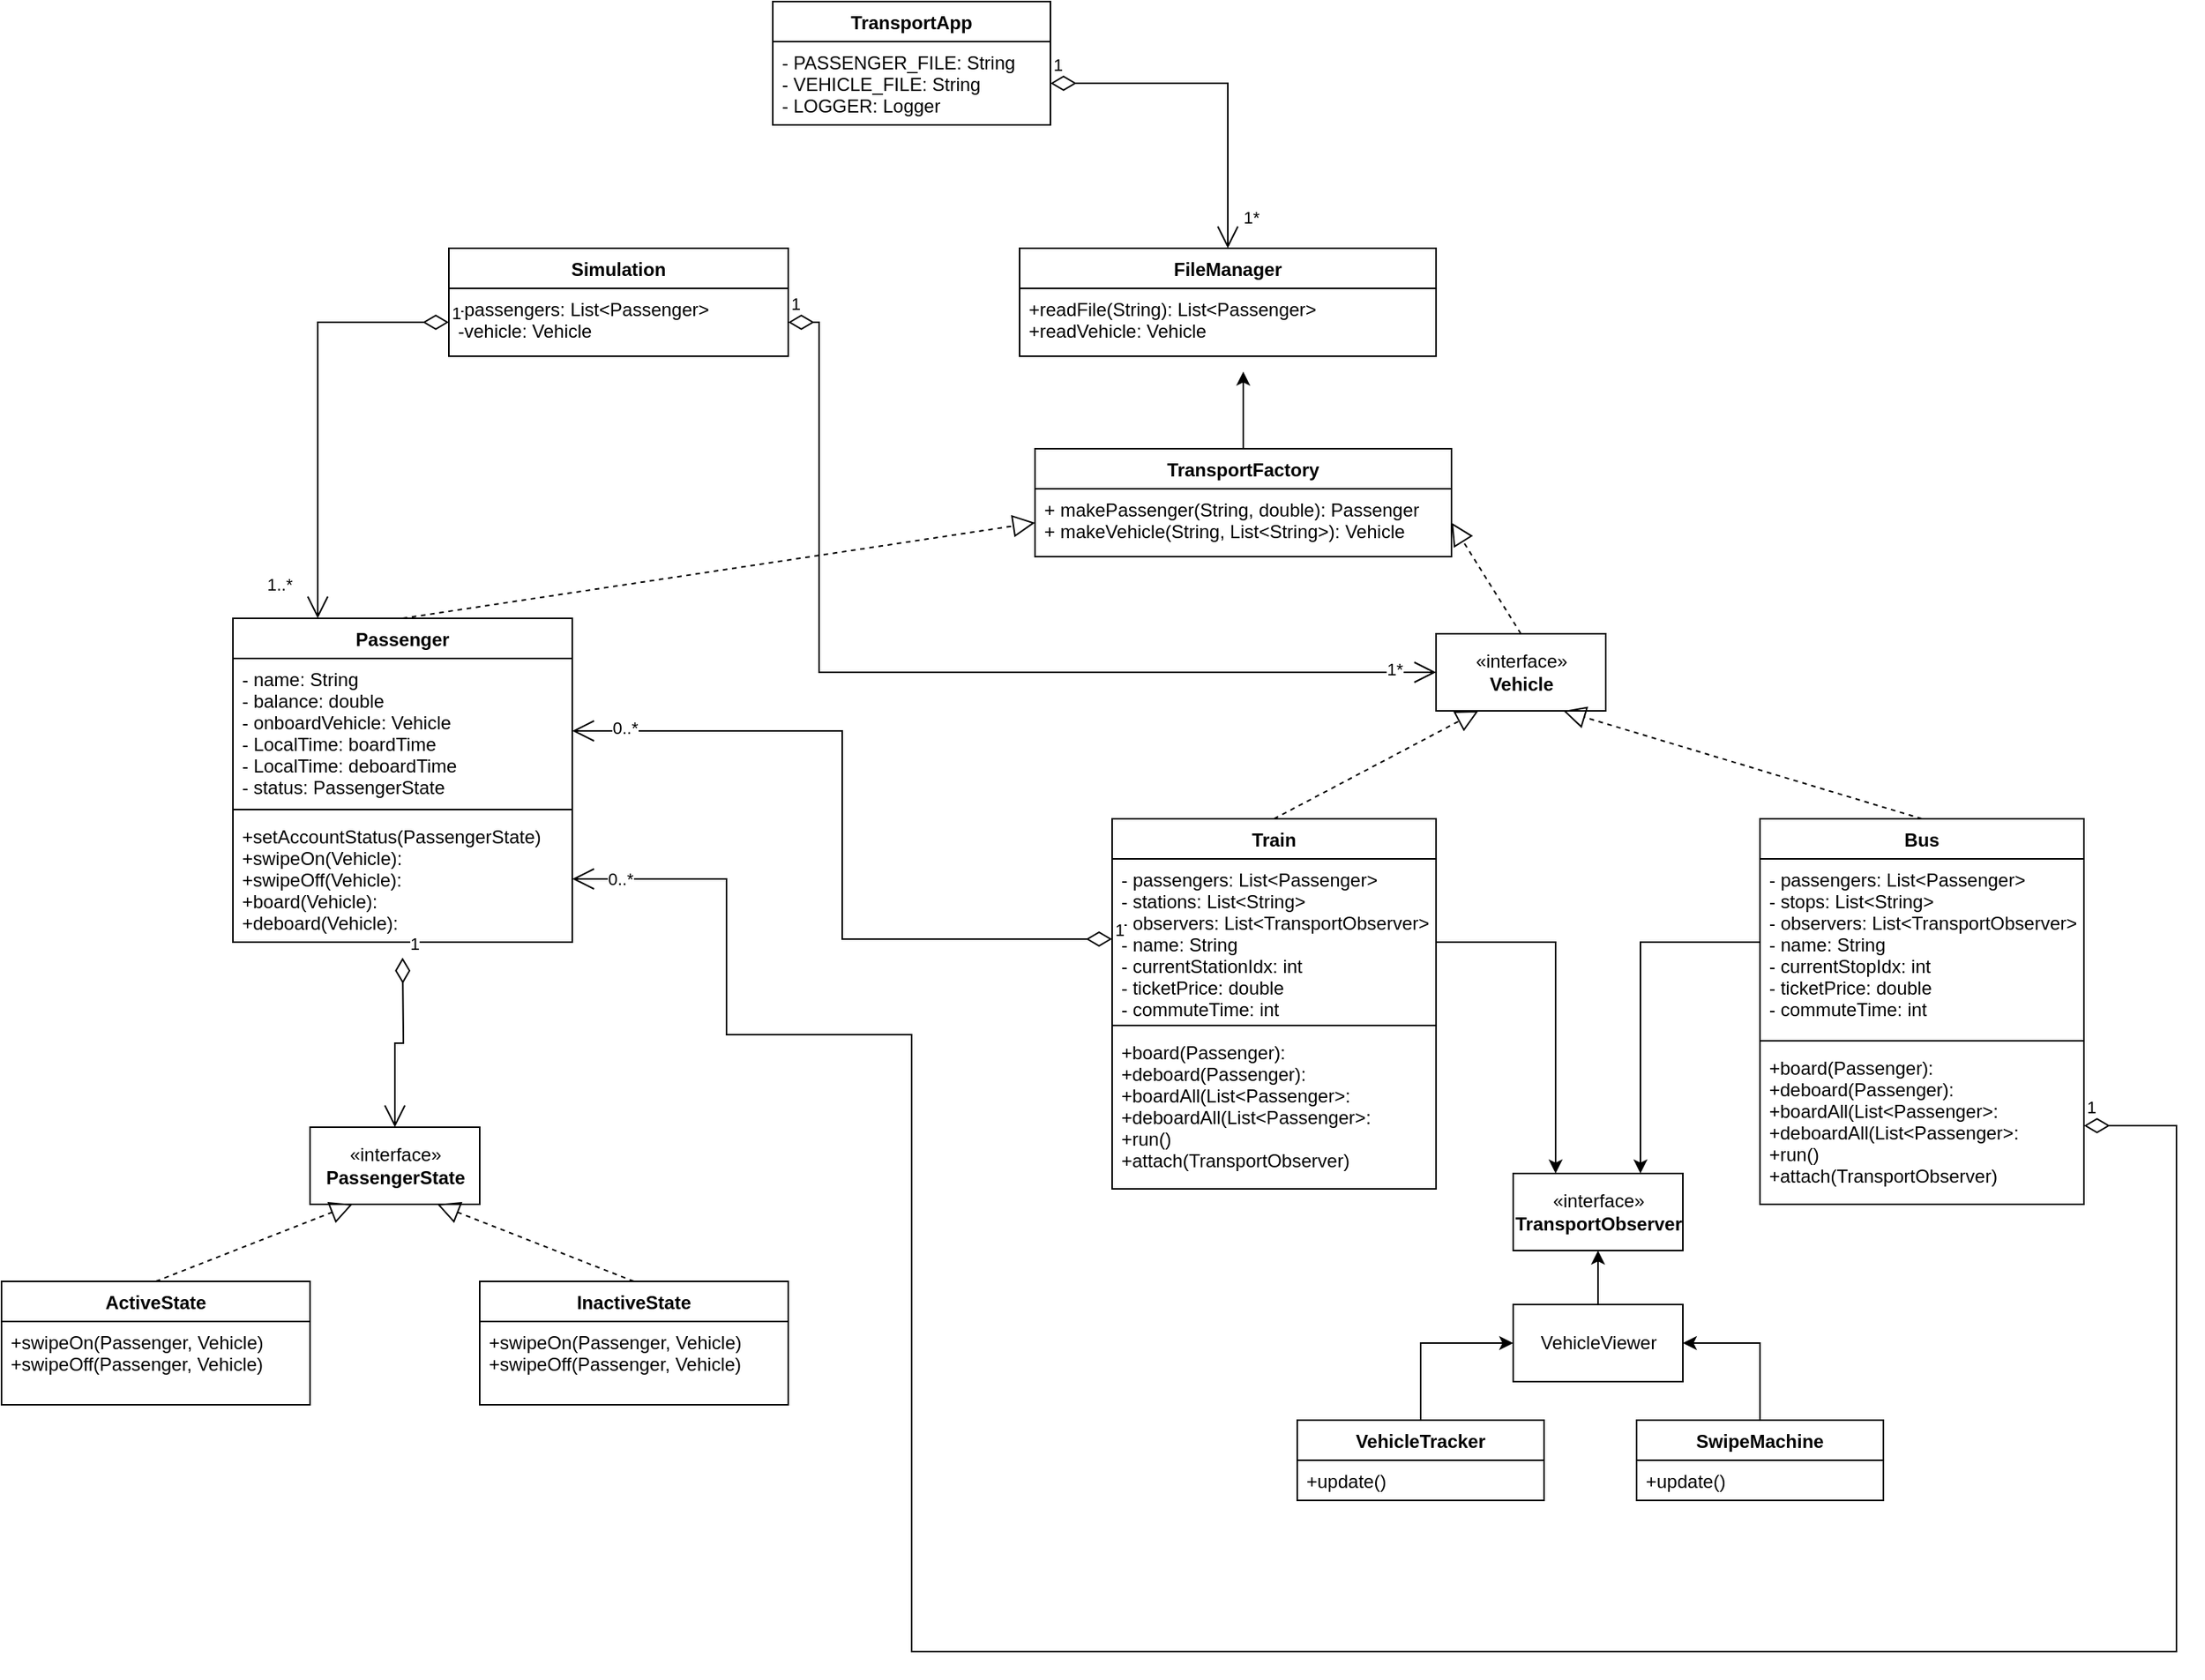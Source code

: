 <mxfile version="20.4.0" type="device"><diagram id="6VvkEdQ_0CPfMvL32Xzf" name="Page-1"><mxGraphModel dx="2912" dy="2197" grid="1" gridSize="10" guides="1" tooltips="1" connect="1" arrows="1" fold="1" page="1" pageScale="1" pageWidth="850" pageHeight="1100" math="0" shadow="0"><root><mxCell id="0"/><mxCell id="1" parent="0"/><mxCell id="Ko_bzIxiiKWb0_WWnNib-133" style="edgeStyle=orthogonalEdgeStyle;rounded=0;orthogonalLoop=1;jettySize=auto;html=1;" edge="1" parent="1" source="Ko_bzIxiiKWb0_WWnNib-5"><mxGeometry relative="1" as="geometry"><mxPoint x="545" y="70" as="targetPoint"/></mxGeometry></mxCell><mxCell id="Ko_bzIxiiKWb0_WWnNib-5" value="TransportFactory" style="swimlane;fontStyle=1;align=center;verticalAlign=top;childLayout=stackLayout;horizontal=1;startSize=26;horizontalStack=0;resizeParent=1;resizeParentMax=0;resizeLast=0;collapsible=1;marginBottom=0;" vertex="1" parent="1"><mxGeometry x="410" y="120" width="270" height="70" as="geometry"/></mxCell><mxCell id="Ko_bzIxiiKWb0_WWnNib-8" value="+ makePassenger(String, double): Passenger&#10;+ makeVehicle(String, List&lt;String&gt;): Vehicle" style="text;strokeColor=none;fillColor=none;align=left;verticalAlign=top;spacingLeft=4;spacingRight=4;overflow=hidden;rotatable=0;points=[[0,0.5],[1,0.5]];portConstraint=eastwest;" vertex="1" parent="Ko_bzIxiiKWb0_WWnNib-5"><mxGeometry y="26" width="270" height="44" as="geometry"/></mxCell><mxCell id="Ko_bzIxiiKWb0_WWnNib-9" value="Passenger" style="swimlane;fontStyle=1;align=center;verticalAlign=top;childLayout=stackLayout;horizontal=1;startSize=26;horizontalStack=0;resizeParent=1;resizeParentMax=0;resizeLast=0;collapsible=1;marginBottom=0;" vertex="1" parent="1"><mxGeometry x="-110" y="230" width="220" height="210" as="geometry"/></mxCell><mxCell id="Ko_bzIxiiKWb0_WWnNib-10" value="- name: String&#10;- balance: double&#10;- onboardVehicle: Vehicle&#10;- LocalTime: boardTime&#10;- LocalTime: deboardTime&#10;- status: PassengerState" style="text;strokeColor=none;fillColor=none;align=left;verticalAlign=top;spacingLeft=4;spacingRight=4;overflow=hidden;rotatable=0;points=[[0,0.5],[1,0.5]];portConstraint=eastwest;" vertex="1" parent="Ko_bzIxiiKWb0_WWnNib-9"><mxGeometry y="26" width="220" height="94" as="geometry"/></mxCell><mxCell id="Ko_bzIxiiKWb0_WWnNib-11" value="" style="line;strokeWidth=1;fillColor=none;align=left;verticalAlign=middle;spacingTop=-1;spacingLeft=3;spacingRight=3;rotatable=0;labelPosition=right;points=[];portConstraint=eastwest;strokeColor=inherit;" vertex="1" parent="Ko_bzIxiiKWb0_WWnNib-9"><mxGeometry y="120" width="220" height="8" as="geometry"/></mxCell><mxCell id="Ko_bzIxiiKWb0_WWnNib-12" value="+setAccountStatus(PassengerState)&#10;+swipeOn(Vehicle):&#10;+swipeOff(Vehicle): &#10;+board(Vehicle): &#10;+deboard(Vehicle): " style="text;strokeColor=none;fillColor=none;align=left;verticalAlign=top;spacingLeft=4;spacingRight=4;overflow=hidden;rotatable=0;points=[[0,0.5],[1,0.5]];portConstraint=eastwest;" vertex="1" parent="Ko_bzIxiiKWb0_WWnNib-9"><mxGeometry y="128" width="220" height="82" as="geometry"/></mxCell><mxCell id="Ko_bzIxiiKWb0_WWnNib-36" value="1" style="endArrow=open;html=1;endSize=12;startArrow=diamondThin;startSize=14;startFill=0;edgeStyle=orthogonalEdgeStyle;align=left;verticalAlign=bottom;rounded=0;entryX=0.5;entryY=0;entryDx=0;entryDy=0;" edge="1" parent="Ko_bzIxiiKWb0_WWnNib-9" target="Ko_bzIxiiKWb0_WWnNib-29"><mxGeometry x="-1" y="3" relative="1" as="geometry"><mxPoint x="110" y="220" as="sourcePoint"/><mxPoint x="620" y="290" as="targetPoint"/></mxGeometry></mxCell><mxCell id="Ko_bzIxiiKWb0_WWnNib-17" value="«interface»&lt;br&gt;&lt;b&gt;Vehicle&lt;/b&gt;" style="html=1;" vertex="1" parent="1"><mxGeometry x="670" y="240" width="110" height="50" as="geometry"/></mxCell><mxCell id="Ko_bzIxiiKWb0_WWnNib-18" value="Train" style="swimlane;fontStyle=1;align=center;verticalAlign=top;childLayout=stackLayout;horizontal=1;startSize=26;horizontalStack=0;resizeParent=1;resizeParentMax=0;resizeLast=0;collapsible=1;marginBottom=0;" vertex="1" parent="1"><mxGeometry x="460" y="360" width="210" height="240" as="geometry"/></mxCell><mxCell id="Ko_bzIxiiKWb0_WWnNib-19" value="- passengers: List&lt;Passenger&gt;&#10;- stations: List&lt;String&gt;&#10;- observers: List&lt;TransportObserver&gt;&#10;- name: String&#10;- currentStationIdx: int&#10;- ticketPrice: double&#10;- commuteTime: int" style="text;strokeColor=none;fillColor=none;align=left;verticalAlign=top;spacingLeft=4;spacingRight=4;overflow=hidden;rotatable=0;points=[[0,0.5],[1,0.5]];portConstraint=eastwest;" vertex="1" parent="Ko_bzIxiiKWb0_WWnNib-18"><mxGeometry y="26" width="210" height="104" as="geometry"/></mxCell><mxCell id="Ko_bzIxiiKWb0_WWnNib-20" value="" style="line;strokeWidth=1;fillColor=none;align=left;verticalAlign=middle;spacingTop=-1;spacingLeft=3;spacingRight=3;rotatable=0;labelPosition=right;points=[];portConstraint=eastwest;strokeColor=inherit;" vertex="1" parent="Ko_bzIxiiKWb0_WWnNib-18"><mxGeometry y="130" width="210" height="8" as="geometry"/></mxCell><mxCell id="Ko_bzIxiiKWb0_WWnNib-21" value="+board(Passenger):&#10;+deboard(Passenger):&#10;+boardAll(List&lt;Passenger&gt;:&#10;+deboardAll(List&lt;Passenger&gt;:&#10;+run()&#10;+attach(TransportObserver)" style="text;strokeColor=none;fillColor=none;align=left;verticalAlign=top;spacingLeft=4;spacingRight=4;overflow=hidden;rotatable=0;points=[[0,0.5],[1,0.5]];portConstraint=eastwest;" vertex="1" parent="Ko_bzIxiiKWb0_WWnNib-18"><mxGeometry y="138" width="210" height="102" as="geometry"/></mxCell><mxCell id="Ko_bzIxiiKWb0_WWnNib-22" value="Bus" style="swimlane;fontStyle=1;align=center;verticalAlign=top;childLayout=stackLayout;horizontal=1;startSize=26;horizontalStack=0;resizeParent=1;resizeParentMax=0;resizeLast=0;collapsible=1;marginBottom=0;" vertex="1" parent="1"><mxGeometry x="880" y="360" width="210" height="250" as="geometry"/></mxCell><mxCell id="Ko_bzIxiiKWb0_WWnNib-23" value="- passengers: List&lt;Passenger&gt;&#10;- stops: List&lt;String&gt;&#10;- observers: List&lt;TransportObserver&gt;&#10;- name: String&#10;- currentStopIdx: int&#10;- ticketPrice: double&#10;- commuteTime: int" style="text;strokeColor=none;fillColor=none;align=left;verticalAlign=top;spacingLeft=4;spacingRight=4;overflow=hidden;rotatable=0;points=[[0,0.5],[1,0.5]];portConstraint=eastwest;" vertex="1" parent="Ko_bzIxiiKWb0_WWnNib-22"><mxGeometry y="26" width="210" height="114" as="geometry"/></mxCell><mxCell id="Ko_bzIxiiKWb0_WWnNib-24" value="" style="line;strokeWidth=1;fillColor=none;align=left;verticalAlign=middle;spacingTop=-1;spacingLeft=3;spacingRight=3;rotatable=0;labelPosition=right;points=[];portConstraint=eastwest;strokeColor=inherit;" vertex="1" parent="Ko_bzIxiiKWb0_WWnNib-22"><mxGeometry y="140" width="210" height="8" as="geometry"/></mxCell><mxCell id="Ko_bzIxiiKWb0_WWnNib-25" value="+board(Passenger):&#10;+deboard(Passenger):&#10;+boardAll(List&lt;Passenger&gt;:&#10;+deboardAll(List&lt;Passenger&gt;:&#10;+run()&#10;+attach(TransportObserver)" style="text;strokeColor=none;fillColor=none;align=left;verticalAlign=top;spacingLeft=4;spacingRight=4;overflow=hidden;rotatable=0;points=[[0,0.5],[1,0.5]];portConstraint=eastwest;" vertex="1" parent="Ko_bzIxiiKWb0_WWnNib-22"><mxGeometry y="148" width="210" height="102" as="geometry"/></mxCell><mxCell id="Ko_bzIxiiKWb0_WWnNib-29" value="«interface»&lt;br&gt;&lt;b&gt;PassengerState&lt;/b&gt;" style="html=1;" vertex="1" parent="1"><mxGeometry x="-60" y="560" width="110" height="50" as="geometry"/></mxCell><mxCell id="Ko_bzIxiiKWb0_WWnNib-38" value="ActiveState" style="swimlane;fontStyle=1;align=center;verticalAlign=top;childLayout=stackLayout;horizontal=1;startSize=26;horizontalStack=0;resizeParent=1;resizeParentMax=0;resizeLast=0;collapsible=1;marginBottom=0;" vertex="1" parent="1"><mxGeometry x="-260" y="660" width="200" height="80" as="geometry"/></mxCell><mxCell id="Ko_bzIxiiKWb0_WWnNib-41" value="+swipeOn(Passenger, Vehicle)&#10;+swipeOff(Passenger, Vehicle)" style="text;strokeColor=none;fillColor=none;align=left;verticalAlign=top;spacingLeft=4;spacingRight=4;overflow=hidden;rotatable=0;points=[[0,0.5],[1,0.5]];portConstraint=eastwest;" vertex="1" parent="Ko_bzIxiiKWb0_WWnNib-38"><mxGeometry y="26" width="200" height="54" as="geometry"/></mxCell><mxCell id="Ko_bzIxiiKWb0_WWnNib-43" value="InactiveState" style="swimlane;fontStyle=1;align=center;verticalAlign=top;childLayout=stackLayout;horizontal=1;startSize=26;horizontalStack=0;resizeParent=1;resizeParentMax=0;resizeLast=0;collapsible=1;marginBottom=0;" vertex="1" parent="1"><mxGeometry x="50" y="660" width="200" height="80" as="geometry"/></mxCell><mxCell id="Ko_bzIxiiKWb0_WWnNib-44" value="+swipeOn(Passenger, Vehicle)&#10;+swipeOff(Passenger, Vehicle)" style="text;strokeColor=none;fillColor=none;align=left;verticalAlign=top;spacingLeft=4;spacingRight=4;overflow=hidden;rotatable=0;points=[[0,0.5],[1,0.5]];portConstraint=eastwest;" vertex="1" parent="Ko_bzIxiiKWb0_WWnNib-43"><mxGeometry y="26" width="200" height="54" as="geometry"/></mxCell><mxCell id="Ko_bzIxiiKWb0_WWnNib-50" value="" style="endArrow=block;dashed=1;endFill=0;endSize=12;html=1;rounded=0;exitX=0.5;exitY=0;exitDx=0;exitDy=0;entryX=0.25;entryY=1;entryDx=0;entryDy=0;" edge="1" parent="1" source="Ko_bzIxiiKWb0_WWnNib-38" target="Ko_bzIxiiKWb0_WWnNib-29"><mxGeometry width="160" relative="1" as="geometry"><mxPoint x="155" y="590" as="sourcePoint"/><mxPoint x="315" y="590" as="targetPoint"/></mxGeometry></mxCell><mxCell id="Ko_bzIxiiKWb0_WWnNib-51" value="" style="endArrow=block;dashed=1;endFill=0;endSize=12;html=1;rounded=0;exitX=0.5;exitY=0;exitDx=0;exitDy=0;entryX=0.75;entryY=1;entryDx=0;entryDy=0;" edge="1" parent="1" source="Ko_bzIxiiKWb0_WWnNib-43" target="Ko_bzIxiiKWb0_WWnNib-29"><mxGeometry width="160" relative="1" as="geometry"><mxPoint x="150" y="690" as="sourcePoint"/><mxPoint x="-22.5" y="630" as="targetPoint"/></mxGeometry></mxCell><mxCell id="Ko_bzIxiiKWb0_WWnNib-52" value="" style="endArrow=block;dashed=1;endFill=0;endSize=12;html=1;rounded=0;exitX=0.5;exitY=0;exitDx=0;exitDy=0;entryX=0.25;entryY=1;entryDx=0;entryDy=0;" edge="1" parent="1" source="Ko_bzIxiiKWb0_WWnNib-18" target="Ko_bzIxiiKWb0_WWnNib-17"><mxGeometry width="160" relative="1" as="geometry"><mxPoint x="628.75" y="330" as="sourcePoint"/><mxPoint x="501.25" y="260" as="targetPoint"/></mxGeometry></mxCell><mxCell id="Ko_bzIxiiKWb0_WWnNib-53" value="" style="endArrow=block;dashed=1;endFill=0;endSize=12;html=1;rounded=0;exitX=0.5;exitY=0;exitDx=0;exitDy=0;entryX=0.75;entryY=1;entryDx=0;entryDy=0;" edge="1" parent="1" source="Ko_bzIxiiKWb0_WWnNib-22" target="Ko_bzIxiiKWb0_WWnNib-17"><mxGeometry width="160" relative="1" as="geometry"><mxPoint x="957.5" y="350" as="sourcePoint"/><mxPoint x="830" y="280" as="targetPoint"/></mxGeometry></mxCell><mxCell id="Ko_bzIxiiKWb0_WWnNib-57" value="«interface»&lt;br&gt;&lt;b&gt;TransportObserver&lt;/b&gt;" style="html=1;" vertex="1" parent="1"><mxGeometry x="720" y="590" width="110" height="50" as="geometry"/></mxCell><mxCell id="Ko_bzIxiiKWb0_WWnNib-60" value="" style="endArrow=block;dashed=1;endFill=0;endSize=12;html=1;rounded=0;exitX=0.5;exitY=0;exitDx=0;exitDy=0;entryX=1;entryY=0.5;entryDx=0;entryDy=0;" edge="1" parent="1" source="Ko_bzIxiiKWb0_WWnNib-17" target="Ko_bzIxiiKWb0_WWnNib-8"><mxGeometry width="160" relative="1" as="geometry"><mxPoint x="661.25" y="210" as="sourcePoint"/><mxPoint x="788.75" y="140" as="targetPoint"/></mxGeometry></mxCell><mxCell id="Ko_bzIxiiKWb0_WWnNib-79" style="edgeStyle=orthogonalEdgeStyle;rounded=0;orthogonalLoop=1;jettySize=auto;html=1;exitX=0;exitY=0.5;exitDx=0;exitDy=0;entryX=0.75;entryY=0;entryDx=0;entryDy=0;" edge="1" parent="1" source="Ko_bzIxiiKWb0_WWnNib-23" target="Ko_bzIxiiKWb0_WWnNib-57"><mxGeometry relative="1" as="geometry"><Array as="points"><mxPoint x="880" y="440"/><mxPoint x="803" y="440"/></Array></mxGeometry></mxCell><mxCell id="Ko_bzIxiiKWb0_WWnNib-80" style="edgeStyle=orthogonalEdgeStyle;rounded=0;orthogonalLoop=1;jettySize=auto;html=1;exitX=1;exitY=0.5;exitDx=0;exitDy=0;entryX=0.25;entryY=0;entryDx=0;entryDy=0;" edge="1" parent="1" source="Ko_bzIxiiKWb0_WWnNib-19" target="Ko_bzIxiiKWb0_WWnNib-57"><mxGeometry relative="1" as="geometry"><Array as="points"><mxPoint x="670" y="440"/><mxPoint x="748" y="440"/></Array></mxGeometry></mxCell><mxCell id="Ko_bzIxiiKWb0_WWnNib-92" style="edgeStyle=orthogonalEdgeStyle;rounded=0;orthogonalLoop=1;jettySize=auto;html=1;exitX=0.5;exitY=0;exitDx=0;exitDy=0;entryX=0.5;entryY=1;entryDx=0;entryDy=0;" edge="1" parent="1" source="Ko_bzIxiiKWb0_WWnNib-85" target="Ko_bzIxiiKWb0_WWnNib-57"><mxGeometry relative="1" as="geometry"/></mxCell><mxCell id="Ko_bzIxiiKWb0_WWnNib-85" value="VehicleViewer" style="html=1;" vertex="1" parent="1"><mxGeometry x="720" y="675" width="110" height="50" as="geometry"/></mxCell><mxCell id="Ko_bzIxiiKWb0_WWnNib-95" style="edgeStyle=orthogonalEdgeStyle;rounded=0;orthogonalLoop=1;jettySize=auto;html=1;exitX=0.5;exitY=0;exitDx=0;exitDy=0;entryX=1;entryY=0.5;entryDx=0;entryDy=0;" edge="1" parent="1" source="Ko_bzIxiiKWb0_WWnNib-86" target="Ko_bzIxiiKWb0_WWnNib-85"><mxGeometry relative="1" as="geometry"/></mxCell><mxCell id="Ko_bzIxiiKWb0_WWnNib-86" value="SwipeMachine" style="swimlane;fontStyle=1;align=center;verticalAlign=top;childLayout=stackLayout;horizontal=1;startSize=26;horizontalStack=0;resizeParent=1;resizeParentMax=0;resizeLast=0;collapsible=1;marginBottom=0;" vertex="1" parent="1"><mxGeometry x="800" y="750" width="160" height="52" as="geometry"/></mxCell><mxCell id="Ko_bzIxiiKWb0_WWnNib-89" value="+update()" style="text;strokeColor=none;fillColor=none;align=left;verticalAlign=top;spacingLeft=4;spacingRight=4;overflow=hidden;rotatable=0;points=[[0,0.5],[1,0.5]];portConstraint=eastwest;" vertex="1" parent="Ko_bzIxiiKWb0_WWnNib-86"><mxGeometry y="26" width="160" height="26" as="geometry"/></mxCell><mxCell id="Ko_bzIxiiKWb0_WWnNib-94" style="edgeStyle=orthogonalEdgeStyle;rounded=0;orthogonalLoop=1;jettySize=auto;html=1;exitX=0.5;exitY=0;exitDx=0;exitDy=0;entryX=0;entryY=0.5;entryDx=0;entryDy=0;" edge="1" parent="1" source="Ko_bzIxiiKWb0_WWnNib-90" target="Ko_bzIxiiKWb0_WWnNib-85"><mxGeometry relative="1" as="geometry"/></mxCell><mxCell id="Ko_bzIxiiKWb0_WWnNib-90" value="VehicleTracker" style="swimlane;fontStyle=1;align=center;verticalAlign=top;childLayout=stackLayout;horizontal=1;startSize=26;horizontalStack=0;resizeParent=1;resizeParentMax=0;resizeLast=0;collapsible=1;marginBottom=0;" vertex="1" parent="1"><mxGeometry x="580" y="750" width="160" height="52" as="geometry"/></mxCell><mxCell id="Ko_bzIxiiKWb0_WWnNib-91" value="+update()" style="text;strokeColor=none;fillColor=none;align=left;verticalAlign=top;spacingLeft=4;spacingRight=4;overflow=hidden;rotatable=0;points=[[0,0.5],[1,0.5]];portConstraint=eastwest;" vertex="1" parent="Ko_bzIxiiKWb0_WWnNib-90"><mxGeometry y="26" width="160" height="26" as="geometry"/></mxCell><mxCell id="Ko_bzIxiiKWb0_WWnNib-97" value="FileManager" style="swimlane;fontStyle=1;align=center;verticalAlign=top;childLayout=stackLayout;horizontal=1;startSize=26;horizontalStack=0;resizeParent=1;resizeParentMax=0;resizeLast=0;collapsible=1;marginBottom=0;" vertex="1" parent="1"><mxGeometry x="400" y="-10" width="270" height="70" as="geometry"/></mxCell><mxCell id="Ko_bzIxiiKWb0_WWnNib-98" value="+readFile(String): List&lt;Passenger&gt;&#10;+readVehicle: Vehicle" style="text;strokeColor=none;fillColor=none;align=left;verticalAlign=top;spacingLeft=4;spacingRight=4;overflow=hidden;rotatable=0;points=[[0,0.5],[1,0.5]];portConstraint=eastwest;" vertex="1" parent="Ko_bzIxiiKWb0_WWnNib-97"><mxGeometry y="26" width="270" height="44" as="geometry"/></mxCell><mxCell id="Ko_bzIxiiKWb0_WWnNib-103" value="" style="endArrow=block;dashed=1;endFill=0;endSize=12;html=1;rounded=0;exitX=0.5;exitY=0;exitDx=0;exitDy=0;entryX=0;entryY=0.5;entryDx=0;entryDy=0;" edge="1" parent="1" source="Ko_bzIxiiKWb0_WWnNib-9" target="Ko_bzIxiiKWb0_WWnNib-8"><mxGeometry width="160" relative="1" as="geometry"><mxPoint x="-30" y="260" as="sourcePoint"/><mxPoint x="130" y="260" as="targetPoint"/></mxGeometry></mxCell><mxCell id="Ko_bzIxiiKWb0_WWnNib-105" value="1" style="endArrow=open;html=1;endSize=12;startArrow=diamondThin;startSize=14;startFill=0;edgeStyle=orthogonalEdgeStyle;align=left;verticalAlign=bottom;rounded=0;exitX=0;exitY=0.5;exitDx=0;exitDy=0;entryX=1;entryY=0.5;entryDx=0;entryDy=0;" edge="1" parent="1" source="Ko_bzIxiiKWb0_WWnNib-19" target="Ko_bzIxiiKWb0_WWnNib-10"><mxGeometry x="-1" y="3" relative="1" as="geometry"><mxPoint x="170" y="560" as="sourcePoint"/><mxPoint x="330" y="560" as="targetPoint"/></mxGeometry></mxCell><mxCell id="Ko_bzIxiiKWb0_WWnNib-109" value="0..*" style="edgeLabel;html=1;align=center;verticalAlign=middle;resizable=0;points=[];" vertex="1" connectable="0" parent="Ko_bzIxiiKWb0_WWnNib-105"><mxGeometry x="0.86" y="-2" relative="1" as="geometry"><mxPoint as="offset"/></mxGeometry></mxCell><mxCell id="Ko_bzIxiiKWb0_WWnNib-106" value="1" style="endArrow=open;html=1;endSize=12;startArrow=diamondThin;startSize=14;startFill=0;edgeStyle=orthogonalEdgeStyle;align=left;verticalAlign=bottom;rounded=0;exitX=1;exitY=0.5;exitDx=0;exitDy=0;entryX=1;entryY=0.5;entryDx=0;entryDy=0;" edge="1" parent="1" source="Ko_bzIxiiKWb0_WWnNib-25" target="Ko_bzIxiiKWb0_WWnNib-12"><mxGeometry x="-1" y="3" relative="1" as="geometry"><mxPoint x="1160" y="420" as="sourcePoint"/><mxPoint x="1320" y="420" as="targetPoint"/><Array as="points"><mxPoint x="1150" y="559"/><mxPoint x="1150" y="900"/><mxPoint x="330" y="900"/><mxPoint x="330" y="500"/><mxPoint x="210" y="500"/><mxPoint x="210" y="399"/></Array></mxGeometry></mxCell><mxCell id="Ko_bzIxiiKWb0_WWnNib-108" value="0..*" style="edgeLabel;html=1;align=center;verticalAlign=middle;resizable=0;points=[];" vertex="1" connectable="0" parent="Ko_bzIxiiKWb0_WWnNib-106"><mxGeometry x="0.968" relative="1" as="geometry"><mxPoint as="offset"/></mxGeometry></mxCell><mxCell id="Ko_bzIxiiKWb0_WWnNib-114" value="Simulation" style="swimlane;fontStyle=1;align=center;verticalAlign=top;childLayout=stackLayout;horizontal=1;startSize=26;horizontalStack=0;resizeParent=1;resizeParentMax=0;resizeLast=0;collapsible=1;marginBottom=0;" vertex="1" parent="1"><mxGeometry x="30" y="-10" width="220" height="70" as="geometry"/></mxCell><mxCell id="Ko_bzIxiiKWb0_WWnNib-115" value="-passengers: List&lt;Passenger&gt;&#10;-vehicle: Vehicle" style="text;strokeColor=none;fillColor=none;align=left;verticalAlign=top;spacingLeft=4;spacingRight=4;overflow=hidden;rotatable=0;points=[[0,0.5],[1,0.5]];portConstraint=eastwest;" vertex="1" parent="Ko_bzIxiiKWb0_WWnNib-114"><mxGeometry y="26" width="220" height="44" as="geometry"/></mxCell><mxCell id="Ko_bzIxiiKWb0_WWnNib-121" value="TransportApp" style="swimlane;fontStyle=1;childLayout=stackLayout;horizontal=1;startSize=26;fillColor=none;horizontalStack=0;resizeParent=1;resizeParentMax=0;resizeLast=0;collapsible=1;marginBottom=0;" vertex="1" parent="1"><mxGeometry x="240" y="-170" width="180" height="80" as="geometry"/></mxCell><mxCell id="Ko_bzIxiiKWb0_WWnNib-123" value="- PASSENGER_FILE: String&#10;- VEHICLE_FILE: String&#10;- LOGGER: Logger" style="text;strokeColor=none;fillColor=none;align=left;verticalAlign=top;spacingLeft=4;spacingRight=4;overflow=hidden;rotatable=0;points=[[0,0.5],[1,0.5]];portConstraint=eastwest;" vertex="1" parent="Ko_bzIxiiKWb0_WWnNib-121"><mxGeometry y="26" width="180" height="54" as="geometry"/></mxCell><mxCell id="Ko_bzIxiiKWb0_WWnNib-131" value="1" style="endArrow=open;html=1;endSize=12;startArrow=diamondThin;startSize=14;startFill=0;edgeStyle=orthogonalEdgeStyle;align=left;verticalAlign=bottom;rounded=0;exitX=1;exitY=0.5;exitDx=0;exitDy=0;entryX=0.5;entryY=0;entryDx=0;entryDy=0;" edge="1" parent="1" source="Ko_bzIxiiKWb0_WWnNib-123" target="Ko_bzIxiiKWb0_WWnNib-97"><mxGeometry x="-1" y="3" relative="1" as="geometry"><mxPoint x="420" y="-50" as="sourcePoint"/><mxPoint x="580" y="-50" as="targetPoint"/></mxGeometry></mxCell><mxCell id="Ko_bzIxiiKWb0_WWnNib-132" value="1*" style="edgeLabel;html=1;align=center;verticalAlign=middle;resizable=0;points=[];" vertex="1" connectable="0" parent="Ko_bzIxiiKWb0_WWnNib-131"><mxGeometry x="0.865" y="-1" relative="1" as="geometry"><mxPoint x="16" y="-5" as="offset"/></mxGeometry></mxCell><mxCell id="Ko_bzIxiiKWb0_WWnNib-134" value="1" style="endArrow=open;html=1;endSize=12;startArrow=diamondThin;startSize=14;startFill=0;edgeStyle=orthogonalEdgeStyle;align=left;verticalAlign=bottom;rounded=0;exitX=0;exitY=0.5;exitDx=0;exitDy=0;entryX=0.25;entryY=0;entryDx=0;entryDy=0;" edge="1" parent="1" source="Ko_bzIxiiKWb0_WWnNib-115" target="Ko_bzIxiiKWb0_WWnNib-9"><mxGeometry x="-1" y="3" relative="1" as="geometry"><mxPoint x="80" y="100" as="sourcePoint"/><mxPoint x="240" y="100" as="targetPoint"/></mxGeometry></mxCell><mxCell id="Ko_bzIxiiKWb0_WWnNib-135" value="1..*" style="edgeLabel;html=1;align=center;verticalAlign=middle;resizable=0;points=[];" vertex="1" connectable="0" parent="Ko_bzIxiiKWb0_WWnNib-134"><mxGeometry x="0.841" y="1" relative="1" as="geometry"><mxPoint x="-26" as="offset"/></mxGeometry></mxCell><mxCell id="Ko_bzIxiiKWb0_WWnNib-136" value="1" style="endArrow=open;html=1;endSize=12;startArrow=diamondThin;startSize=14;startFill=0;edgeStyle=orthogonalEdgeStyle;align=left;verticalAlign=bottom;rounded=0;entryX=0;entryY=0.5;entryDx=0;entryDy=0;exitX=1;exitY=0.5;exitDx=0;exitDy=0;" edge="1" parent="1" source="Ko_bzIxiiKWb0_WWnNib-115" target="Ko_bzIxiiKWb0_WWnNib-17"><mxGeometry x="-1" y="3" relative="1" as="geometry"><mxPoint x="250" y="70" as="sourcePoint"/><mxPoint x="340" y="110" as="targetPoint"/><Array as="points"><mxPoint x="270" y="38"/><mxPoint x="270" y="265"/></Array></mxGeometry></mxCell><mxCell id="Ko_bzIxiiKWb0_WWnNib-138" value="1*" style="edgeLabel;html=1;align=center;verticalAlign=middle;resizable=0;points=[];" vertex="1" connectable="0" parent="Ko_bzIxiiKWb0_WWnNib-136"><mxGeometry x="0.916" y="2" relative="1" as="geometry"><mxPoint as="offset"/></mxGeometry></mxCell></root></mxGraphModel></diagram></mxfile>